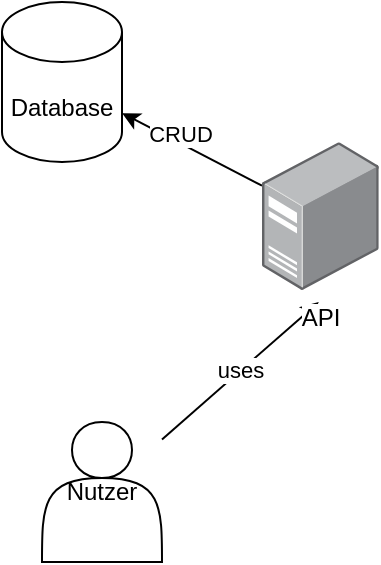 <mxfile>
    <diagram id="oh0xIq64EwKAyxeE8Tr4" name="Page-1">
        <mxGraphModel dx="614" dy="622" grid="1" gridSize="10" guides="1" tooltips="1" connect="1" arrows="1" fold="1" page="1" pageScale="1" pageWidth="827" pageHeight="1169" math="0" shadow="0">
            <root>
                <mxCell id="0"/>
                <mxCell id="1" parent="0"/>
                <mxCell id="2" value="Database" style="shape=cylinder3;whiteSpace=wrap;html=1;boundedLbl=1;backgroundOutline=1;size=15;rounded=0;" vertex="1" parent="1">
                    <mxGeometry x="210" y="140" width="60" height="80" as="geometry"/>
                </mxCell>
                <mxCell id="5" value="uses" style="edgeStyle=none;html=1;rounded=0;" edge="1" parent="1" source="3">
                    <mxGeometry relative="1" as="geometry">
                        <mxPoint x="368.38" y="290" as="targetPoint"/>
                    </mxGeometry>
                </mxCell>
                <mxCell id="3" value="Nutzer&lt;br&gt;" style="shape=actor;whiteSpace=wrap;html=1;rounded=0;" vertex="1" parent="1">
                    <mxGeometry x="230" y="350" width="60" height="70" as="geometry"/>
                </mxCell>
                <mxCell id="7" style="edgeStyle=none;html=1;rounded=0;" edge="1" parent="1" source="4" target="2">
                    <mxGeometry relative="1" as="geometry"/>
                </mxCell>
                <mxCell id="8" value="CRUD" style="edgeLabel;html=1;align=center;verticalAlign=middle;resizable=0;points=[];rounded=0;" vertex="1" connectable="0" parent="7">
                    <mxGeometry x="0.234" y="-4" relative="1" as="geometry">
                        <mxPoint as="offset"/>
                    </mxGeometry>
                </mxCell>
                <mxCell id="4" value="API&lt;br&gt;" style="points=[];aspect=fixed;html=1;align=center;shadow=0;dashed=0;image;image=img/lib/allied_telesis/computer_and_terminals/Server_Desktop.svg;rounded=0;" vertex="1" parent="1">
                    <mxGeometry x="340" y="210" width="58.38" height="74" as="geometry"/>
                </mxCell>
            </root>
        </mxGraphModel>
    </diagram>
</mxfile>